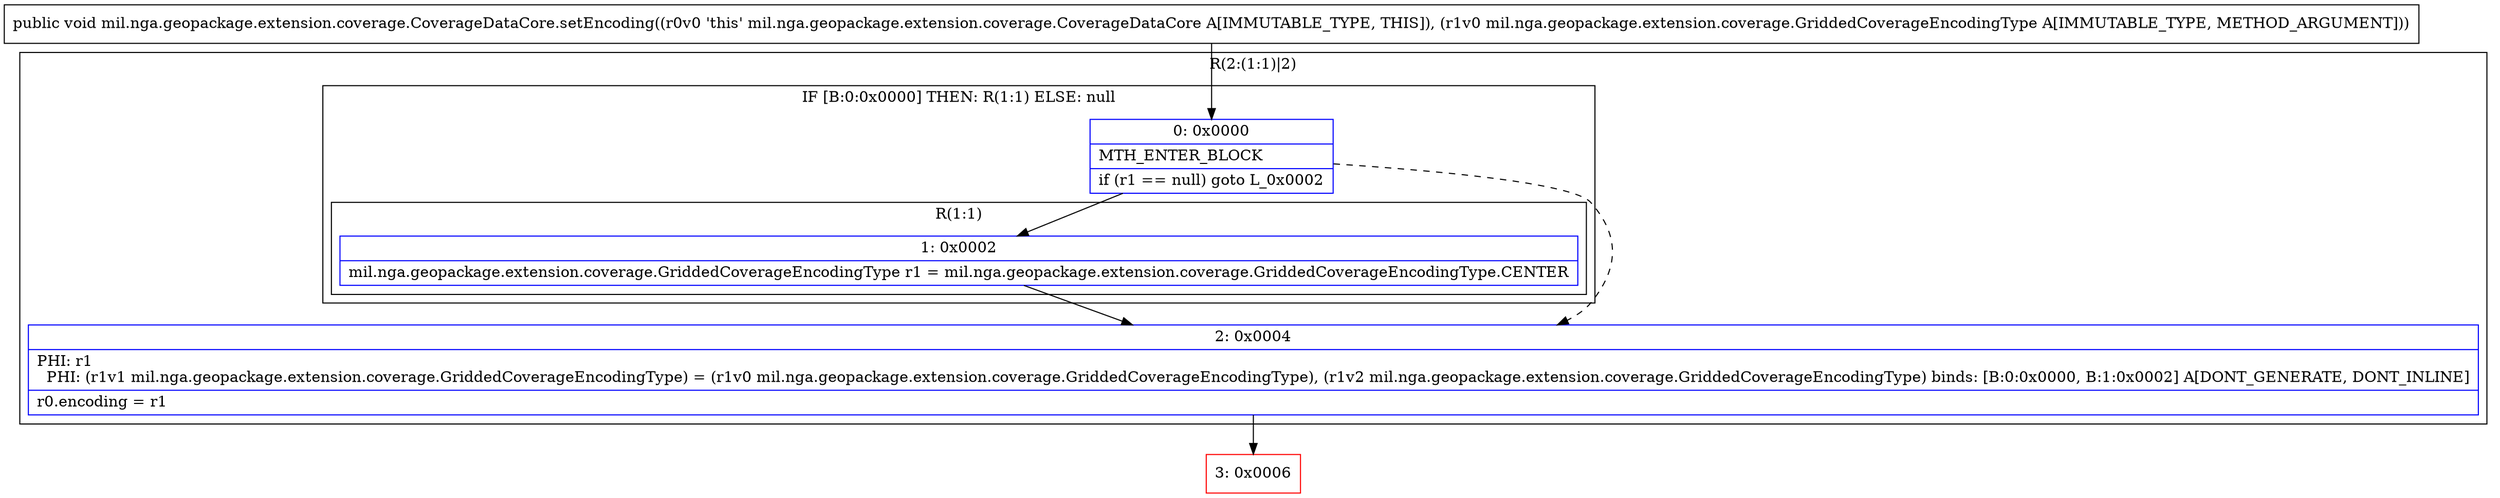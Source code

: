 digraph "CFG formil.nga.geopackage.extension.coverage.CoverageDataCore.setEncoding(Lmil\/nga\/geopackage\/extension\/coverage\/GriddedCoverageEncodingType;)V" {
subgraph cluster_Region_1765526725 {
label = "R(2:(1:1)|2)";
node [shape=record,color=blue];
subgraph cluster_IfRegion_900273701 {
label = "IF [B:0:0x0000] THEN: R(1:1) ELSE: null";
node [shape=record,color=blue];
Node_0 [shape=record,label="{0\:\ 0x0000|MTH_ENTER_BLOCK\l|if (r1 == null) goto L_0x0002\l}"];
subgraph cluster_Region_1246129939 {
label = "R(1:1)";
node [shape=record,color=blue];
Node_1 [shape=record,label="{1\:\ 0x0002|mil.nga.geopackage.extension.coverage.GriddedCoverageEncodingType r1 = mil.nga.geopackage.extension.coverage.GriddedCoverageEncodingType.CENTER\l}"];
}
}
Node_2 [shape=record,label="{2\:\ 0x0004|PHI: r1 \l  PHI: (r1v1 mil.nga.geopackage.extension.coverage.GriddedCoverageEncodingType) = (r1v0 mil.nga.geopackage.extension.coverage.GriddedCoverageEncodingType), (r1v2 mil.nga.geopackage.extension.coverage.GriddedCoverageEncodingType) binds: [B:0:0x0000, B:1:0x0002] A[DONT_GENERATE, DONT_INLINE]\l|r0.encoding = r1\l}"];
}
Node_3 [shape=record,color=red,label="{3\:\ 0x0006}"];
MethodNode[shape=record,label="{public void mil.nga.geopackage.extension.coverage.CoverageDataCore.setEncoding((r0v0 'this' mil.nga.geopackage.extension.coverage.CoverageDataCore A[IMMUTABLE_TYPE, THIS]), (r1v0 mil.nga.geopackage.extension.coverage.GriddedCoverageEncodingType A[IMMUTABLE_TYPE, METHOD_ARGUMENT])) }"];
MethodNode -> Node_0;
Node_0 -> Node_1;
Node_0 -> Node_2[style=dashed];
Node_1 -> Node_2;
Node_2 -> Node_3;
}

